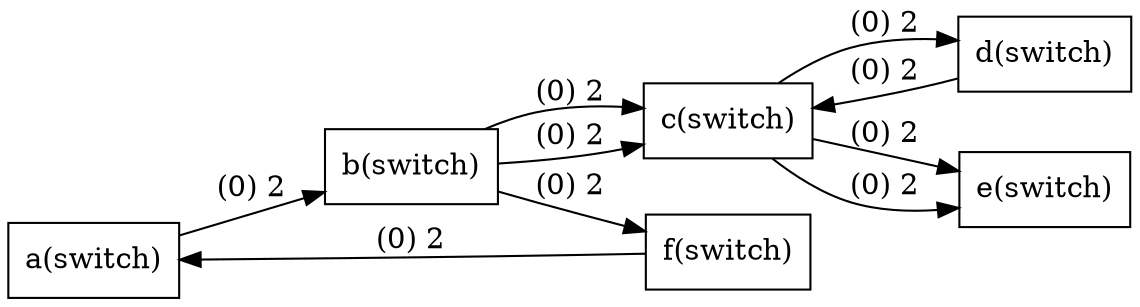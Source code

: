 digraph G{
rankdir=LR;
node [shape=record];

a [label="a(switch)"];
b [label="b(switch)"];
a->b[label="(0) 2"];
b [label="b(switch)"];
c [label="c(switch)"];
b->c[label="(0) 2"];
c [label="c(switch)"];
d [label="d(switch)"];
c->d[label="(0) 2"];
c [label="c(switch)"];
e [label="e(switch)"];
c->e[label="(0) 2"];
b [label="b(switch)"];
f [label="f(switch)"];
b->f[label="(0) 2"];
f [label="f(switch)"];
a [label="a(switch)"];
f->a[label="(0) 2"];
c [label="c(switch)"];
e [label="e(switch)"];
c->e[label="(0) 2"];
d [label="d(switch)"];
c [label="c(switch)"];
d->c[label="(0) 2"];
b [label="b(switch)"];
c [label="c(switch)"];
b->c[label="(0) 2"];

}